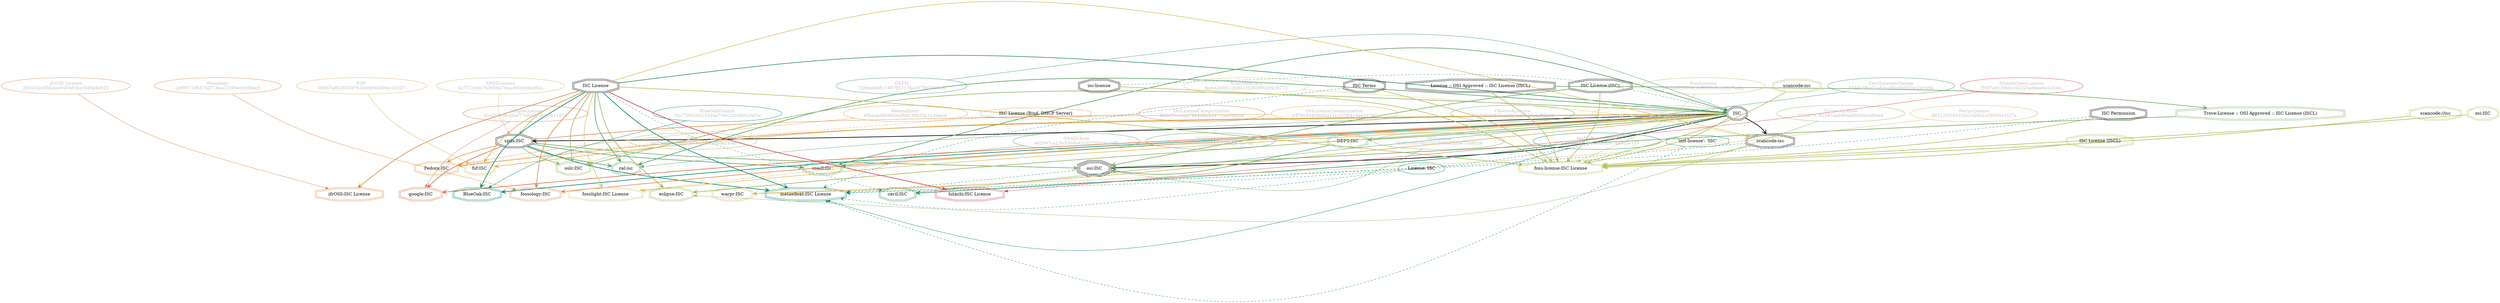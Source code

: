 strict digraph {
    node [shape=box];
    graph [splines=curved];
    2308 [label="SPDXLicense\nb2771c3dc763608a70eae95d4dbcf82a"
         ,fontcolor=gray
         ,color="#b8bf62"
         ,fillcolor="beige;1"
         ,shape=ellipse];
    2309 [label="spdx:ISC"
         ,shape=doubleoctagon];
    2310 [label=ISC
         ,shape=doubleoctagon];
    2311 [label="ISC License"
         ,shape=doubleoctagon];
    5069 [label="OSILicense\n701831b816b1f387595a0584e7588526"
         ,fontcolor=gray
         ,color="#78ab63"
         ,fillcolor="beige;1"
         ,shape=ellipse];
    5070 [label="osi:ISC"
         ,shape=tripleoctagon];
    5071 [label="ISC License (ISC)"
         ,shape=doubleoctagon];
    5072 [label="DEP5:ISC"
         ,color="#78ab63"
         ,shape=doubleoctagon];
    5073 [label="Trove:License :: OSI Approved :: ISC License (ISCL)"
         ,color="#78ab63"
         ,shape=doubleoctagon];
    5074 [label="License :: OSI Approved :: ISC License (ISCL)"
         ,shape=doubleoctagon];
    5529 [label="GoogleLicense\nd0ef3493fce2a077cb40c7dd6f611874"
         ,fontcolor=gray
         ,color="#e06f45"
         ,fillcolor="beige;1"
         ,shape=ellipse];
    5530 [label="google:ISC"
         ,color="#e06f45"
         ,shape=doubleoctagon];
    6803 [label="FedoraEntry\n6f5ae4d6b9606efb8138b33c1a3faece"
         ,fontcolor=gray
         ,color="#e09d4b"
         ,fillcolor="beige;1"
         ,shape=ellipse];
    6804 [label="Fedora:ISC"
         ,color="#e09d4b"
         ,shape=doubleoctagon];
    6805 [label="ISC License (Bind, DHCP Server)"
         ,color="#e09d4b"
         ,shape=octagon];
    8676 [label="BlueOakCouncil\n32c72062d6233d4a709c22036f826b7e"
         ,fontcolor=gray
         ,color="#00876c"
         ,fillcolor="beige;1"
         ,shape=ellipse];
    8677 [label="BlueOak:ISC"
         ,color="#00876c"
         ,shape=doubleoctagon];
    9606 [label="OSADLRule\na63597ca13b3304b45182700b9ac0ff3"
         ,fontcolor=gray
         ,color="#58a066"
         ,fillcolor="beige;1"
         ,shape=ellipse];
    9607 [label="osadl:ISC"
         ,color="#58a066"
         ,shape=doubleoctagon];
    9894 [label="OSADLMatrix\n54f133280adbb6bb55d0c89a2875a7b2"
         ,fontcolor=gray
         ,color="#58a066"
         ,fillcolor="beige;1"
         ,shape=ellipse];
    10267 [label="FSF\n00067a8236329763b89d4d35fac24327"
          ,fontcolor=gray
          ,color="#deb256"
          ,fillcolor="beige;1"
          ,shape=ellipse];
    10268 [label="fsf:ISC"
          ,color="#deb256"
          ,shape=doubleoctagon];
    10949 [label="ChooseALicense\n96e15fa8db7beb9b7a30b2fcdaf58afd"
          ,fontcolor=gray
          ,color="#58a066"
          ,fillcolor="beige;1"
          ,shape=ellipse];
    10950 [label="cal:isc"
          ,color="#58a066"
          ,shape=doubleoctagon];
    17699 [label="ScancodeData\nfacbe2efd113b941fd283894df418772"
          ,fontcolor=gray
          ,color="#dac767"
          ,fillcolor="beige;1"
          ,shape=ellipse];
    17700 [label="scancode:isc"
          ,shape=doubleoctagon];
    25879 [label="OSLC\n2b12ed60063af03b1bccb2a8889a1a4a"
          ,fontcolor=gray
          ,color="#98b561"
          ,fillcolor="beige;1"
          ,shape=ellipse];
    25880 [label="oslc:ISC"
          ,color="#98b561"
          ,shape=doubleoctagon];
    26901 [label="Fossology\n2ef9371d63742f73bac2593ec65d9ee5"
          ,fontcolor=gray
          ,color="#e18745"
          ,fillcolor="beige;1"
          ,shape=ellipse];
    26902 [label="fossology:ISC"
          ,color="#e18745"
          ,shape=doubleoctagon];
    28311 [label="OKFN\n13dcee8d81746791113ba2678d5630a3"
          ,fontcolor=gray
          ,color="#379469"
          ,fillcolor="beige;1"
          ,shape=ellipse];
    28312 [label="isc-license"
          ,shape=doubleoctagon];
    28763 [label="OrtLicenseCategorization\n680c77c16ca7444d6b4d471fae56bb4f"
          ,fontcolor=gray
          ,color="#e06f45"
          ,fillcolor="beige;1"
          ,shape=ellipse];
    35522 [label="OrtLicenseCategorization\nd370c3d4e96f0d12c1b1f9416ee2a797"
          ,fontcolor=gray
          ,color="#e09d4b"
          ,fillcolor="beige;1"
          ,shape=ellipse];
    37010 [label="CavilLicenseChange\n6544a3fec02a63ca88c60db54c2e0484"
          ,fontcolor=gray
          ,color="#379469"
          ,fillcolor="beige;1"
          ,shape=ellipse];
    37011 [label="cavil:ISC"
          ,color="#379469"
          ,shape=doubleoctagon];
    43453 [label="MetaeffektLicense\ndb31502cd8f61fdd066a007aa8d3e135"
          ,fontcolor=gray
          ,color="#00876c"
          ,fillcolor="beige;1"
          ,shape=ellipse];
    43454 [label="metaeffekt:ISC License"
          ,color="#00876c"
          ,shape=doubleoctagon];
    43455 [label="ISC Terms"
          ,shape=doubleoctagon];
    43456 [label="ISC Permission"
          ,shape=doubleoctagon];
    43457 [label="'init-license': 'ISC'"
          ,color="#00876c"
          ,shape=octagon];
    43459 [label="License: ISC"
          ,color="#00876c"
          ,shape=octagon];
    50163 [label="WarprLicense\n992135f182028cc5d8b2a58905e1f27a"
          ,fontcolor=gray
          ,color="#deb256"
          ,fillcolor="beige;1"
          ,shape=ellipse];
    50164 [label="warpr:ISC"
          ,color="#deb256"
          ,shape=doubleoctagon];
    50598 [label="FossLicense\n9a11af935044cee9560c8ccbf2c7ee0c"
          ,fontcolor=gray
          ,color="#b8bf62"
          ,fillcolor="beige;1"
          ,shape=ellipse];
    50599 [label="foss-license:ISC License"
          ,color="#b8bf62"
          ,shape=doubleoctagon];
    50600 [label="scancode://isc"
          ,color="#b8bf62"
          ,shape=doubleoctagon];
    50601 [label="scancode:isc"
          ,color="#b8bf62"
          ,shape=doubleoctagon];
    50602 [label="osi:ISC"
          ,color="#b8bf62"
          ,shape=doubleoctagon];
    50603 [label="ISC License (ISCL)"
          ,color="#b8bf62"
          ,shape=doubleoctagon];
    50992 [label="FOSSLight\n36cb77cf631bd5ad6984962090e236be"
          ,fontcolor=gray
          ,color="#dac767"
          ,fillcolor="beige;1"
          ,shape=ellipse];
    50993 [label="fosslight:ISC License"
          ,color="#dac767"
          ,shape=doubleoctagon];
    51693 [label="HitachiOpenLicense\nf5bf7a914f8d1e2c225a9eee6a424efc"
          ,fontcolor=gray
          ,color="#d43d51"
          ,fillcolor="beige;1"
          ,shape=ellipse];
    51694 [label="hitachi:ISC License"
          ,color="#d43d51"
          ,shape=doubleoctagon];
    54282 [label="EclipseLicense\nf772079792387abb904a5b058ebf8eb4"
          ,fontcolor=gray
          ,color="#98b561"
          ,fillcolor="beige;1"
          ,shape=ellipse];
    54283 [label="eclipse:ISC"
          ,color="#98b561"
          ,shape=doubleoctagon];
    54501 [label="ifrOSS License\n2810c5bd5bb3ee9204f1ba16d5a9d523"
          ,fontcolor=gray
          ,color="#e18745"
          ,fillcolor="beige;1"
          ,shape=ellipse];
    54502 [label="ifrOSS:ISC License"
          ,color="#e18745"
          ,shape=doubleoctagon];
    2308 -> 2309 [weight=0.5
                 ,color="#b8bf62"];
    2309 -> 5070 [style=bold
                 ,arrowhead=vee
                 ,weight=0.7
                 ,color="#78ab63"];
    2309 -> 5530 [style=bold
                 ,arrowhead=vee
                 ,weight=0.7
                 ,color="#e06f45"];
    2309 -> 6804 [style=bold
                 ,arrowhead=vee
                 ,weight=0.7
                 ,color="#e09d4b"];
    2309 -> 9607 [style=bold
                 ,arrowhead=vee
                 ,weight=0.7
                 ,color="#58a066"];
    2309 -> 10268 [style=dashed
                  ,arrowhead=vee
                  ,weight=0.5
                  ,color="#deb256"];
    2309 -> 10950 [style=bold
                  ,arrowhead=vee
                  ,weight=0.7
                  ,color="#58a066"];
    2309 -> 25880 [style=bold
                  ,arrowhead=vee
                  ,weight=0.7
                  ,color="#98b561"];
    2309 -> 43454 [style=bold
                  ,arrowhead=vee
                  ,weight=0.7
                  ,color="#00876c"];
    2310 -> 2309 [style=bold
                 ,arrowhead=vee
                 ,weight=0.7];
    2310 -> 5070 [style=bold
                 ,arrowhead=vee
                 ,weight=0.7];
    2310 -> 5072 [style=bold
                 ,arrowhead=vee
                 ,weight=0.7
                 ,color="#78ab63"];
    2310 -> 5530 [style=bold
                 ,arrowhead=vee
                 ,weight=0.7
                 ,color="#e06f45"];
    2310 -> 6804 [style=bold
                 ,arrowhead=vee
                 ,weight=0.7
                 ,color="#e09d4b"];
    2310 -> 6804 [style=bold
                 ,arrowhead=vee
                 ,weight=0.7
                 ,color="#e09d4b"];
    2310 -> 8677 [style=bold
                 ,arrowhead=vee
                 ,weight=0.7
                 ,color="#00876c"];
    2310 -> 9607 [style=bold
                 ,arrowhead=vee
                 ,weight=0.7
                 ,color="#58a066"];
    2310 -> 10268 [style=bold
                  ,arrowhead=vee
                  ,weight=0.7
                  ,color="#deb256"];
    2310 -> 10950 [style=bold
                  ,arrowhead=vee
                  ,weight=0.7
                  ,color="#58a066"];
    2310 -> 17700 [style=bold
                  ,arrowhead=vee
                  ,weight=0.7];
    2310 -> 25880 [style=bold
                  ,arrowhead=vee
                  ,weight=0.7
                  ,color="#98b561"];
    2310 -> 26902 [style=bold
                  ,arrowhead=vee
                  ,weight=0.7
                  ,color="#e18745"];
    2310 -> 37011 [style=bold
                  ,arrowhead=vee
                  ,weight=0.7
                  ,color="#379469"];
    2310 -> 37011 [style=bold
                  ,arrowhead=vee
                  ,weight=0.7
                  ,color="#379469"];
    2310 -> 43454 [style=dashed
                  ,arrowhead=vee
                  ,weight=0.5
                  ,color="#00876c"];
    2310 -> 50164 [style=bold
                  ,arrowhead=vee
                  ,weight=0.7
                  ,color="#deb256"];
    2310 -> 50599 [style=bold
                  ,arrowhead=vee
                  ,weight=0.7
                  ,color="#b8bf62"];
    2310 -> 50993 [style=bold
                  ,arrowhead=vee
                  ,weight=0.7
                  ,color="#dac767"];
    2310 -> 54283 [style=bold
                  ,arrowhead=vee
                  ,weight=0.7
                  ,color="#98b561"];
    2311 -> 2309 [style=bold
                 ,arrowhead=vee
                 ,weight=0.7
                 ,color="#b8bf62"];
    2311 -> 2310 [style=bold
                 ,arrowhead=vee
                 ,weight=0.7
                 ,color="#379469"];
    2311 -> 8677 [style=bold
                 ,arrowhead=vee
                 ,weight=0.7
                 ,color="#00876c"];
    2311 -> 10268 [style=bold
                  ,arrowhead=vee
                  ,weight=0.7
                  ,color="#deb256"];
    2311 -> 10950 [style=bold
                  ,arrowhead=vee
                  ,weight=0.7
                  ,color="#58a066"];
    2311 -> 17700 [style=bold
                  ,arrowhead=vee
                  ,weight=0.7
                  ,color="#dac767"];
    2311 -> 25880 [style=bold
                  ,arrowhead=vee
                  ,weight=0.7
                  ,color="#98b561"];
    2311 -> 26902 [style=bold
                  ,arrowhead=vee
                  ,weight=0.7
                  ,color="#e18745"];
    2311 -> 37011 [style=dashed
                  ,arrowhead=vee
                  ,weight=0.5
                  ,color="#379469"];
    2311 -> 43454 [style=bold
                  ,arrowhead=vee
                  ,weight=0.7
                  ,color="#00876c"];
    2311 -> 43454 [style=bold
                  ,arrowhead=vee
                  ,weight=0.7
                  ,color="#00876c"];
    2311 -> 50599 [style=bold
                  ,arrowhead=vee
                  ,weight=0.7
                  ,color="#b8bf62"];
    2311 -> 50993 [style=bold
                  ,arrowhead=vee
                  ,weight=0.7
                  ,color="#dac767"];
    2311 -> 51694 [style=bold
                  ,arrowhead=vee
                  ,weight=0.7
                  ,color="#d43d51"];
    2311 -> 54283 [style=bold
                  ,arrowhead=vee
                  ,weight=0.7
                  ,color="#98b561"];
    2311 -> 54502 [style=bold
                  ,arrowhead=vee
                  ,weight=0.7
                  ,color="#e18745"];
    2311 -> 54502 [style=bold
                  ,arrowhead=vee
                  ,weight=0.7
                  ,color="#e18745"];
    5069 -> 5070 [weight=0.5
                 ,color="#78ab63"];
    5070 -> 43454 [style=dashed
                  ,arrowhead=vee
                  ,weight=0.5
                  ,color="#00876c"];
    5071 -> 5070 [style=bold
                 ,arrowhead=vee
                 ,weight=0.7
                 ,color="#78ab63"];
    5071 -> 50599 [style=bold
                  ,arrowhead=vee
                  ,weight=0.7
                  ,color="#b8bf62"];
    5072 -> 5070 [style=bold
                 ,arrowhead=vee
                 ,weight=0.7
                 ,color="#78ab63"];
    5073 -> 5070 [style=bold
                 ,arrowhead=vee
                 ,weight=0.7
                 ,color="#78ab63"];
    5074 -> 5073 [style=bold
                 ,arrowhead=vee
                 ,weight=0.7
                 ,color="#78ab63"];
    5074 -> 50599 [style=bold
                  ,arrowhead=vee
                  ,weight=0.7
                  ,color="#b8bf62"];
    5529 -> 5530 [weight=0.5
                 ,color="#e06f45"];
    6803 -> 6804 [weight=0.5
                 ,color="#e09d4b"];
    6805 -> 6804 [style=dashed
                 ,arrowhead=vee
                 ,weight=0.5
                 ,color="#e09d4b"];
    8676 -> 8677 [weight=0.5
                 ,color="#00876c"];
    9606 -> 9607 [weight=0.5
                 ,color="#58a066"];
    9894 -> 9607 [weight=0.5
                 ,color="#58a066"];
    10267 -> 10268 [weight=0.5
                   ,color="#deb256"];
    10949 -> 10950 [weight=0.5
                   ,color="#58a066"];
    17699 -> 17700 [weight=0.5
                   ,color="#dac767"];
    17700 -> 43454 [style=dashed
                   ,arrowhead=vee
                   ,weight=0.5
                   ,color="#00876c"];
    17700 -> 50599 [style=bold
                   ,arrowhead=vee
                   ,weight=0.7
                   ,color="#b8bf62"];
    25879 -> 25880 [weight=0.5
                   ,color="#98b561"];
    26901 -> 26902 [weight=0.5
                   ,color="#e18745"];
    28311 -> 2310 [weight=0.5
                  ,color="#379469"];
    28312 -> 2310 [style=dashed
                  ,arrowhead=vee
                  ,weight=0.5
                  ,color="#379469"];
    28312 -> 50599 [style=bold
                   ,arrowhead=vee
                   ,weight=0.7
                   ,color="#b8bf62"];
    28763 -> 2309 [weight=0.5
                  ,color="#e06f45"];
    35522 -> 2309 [weight=0.5
                  ,color="#e09d4b"];
    37010 -> 37011 [weight=0.5
                   ,color="#379469"];
    43453 -> 43454 [weight=0.5
                   ,color="#00876c"];
    43455 -> 43454 [style=dashed
                   ,arrowhead=vee
                   ,weight=0.5
                   ,color="#00876c"];
    43455 -> 50599 [style=bold
                   ,arrowhead=vee
                   ,weight=0.7
                   ,color="#b8bf62"];
    43456 -> 43454 [style=dashed
                   ,arrowhead=vee
                   ,weight=0.5
                   ,color="#00876c"];
    43456 -> 50599 [style=bold
                   ,arrowhead=vee
                   ,weight=0.7
                   ,color="#b8bf62"];
    43457 -> 43454 [style=dashed
                   ,arrowhead=vee
                   ,weight=0.5
                   ,color="#00876c"];
    43459 -> 43454 [style=dashed
                   ,arrowhead=vee
                   ,weight=0.5
                   ,color="#00876c"];
    50163 -> 50164 [weight=0.5
                   ,color="#deb256"];
    50598 -> 50599 [weight=0.5
                   ,color="#b8bf62"];
    50600 -> 50599 [style=bold
                   ,arrowhead=vee
                   ,weight=0.7
                   ,color="#b8bf62"];
    50601 -> 50599 [style=bold
                   ,arrowhead=vee
                   ,weight=0.7
                   ,color="#b8bf62"];
    50602 -> 50599 [style=bold
                   ,arrowhead=vee
                   ,weight=0.7
                   ,color="#b8bf62"];
    50603 -> 50599 [style=bold
                   ,arrowhead=vee
                   ,weight=0.7
                   ,color="#b8bf62"];
    50992 -> 50993 [weight=0.5
                   ,color="#dac767"];
    51693 -> 51694 [weight=0.5
                   ,color="#d43d51"];
    54282 -> 54283 [weight=0.5
                   ,color="#98b561"];
    54501 -> 54502 [weight=0.5
                   ,color="#e18745"];
}
